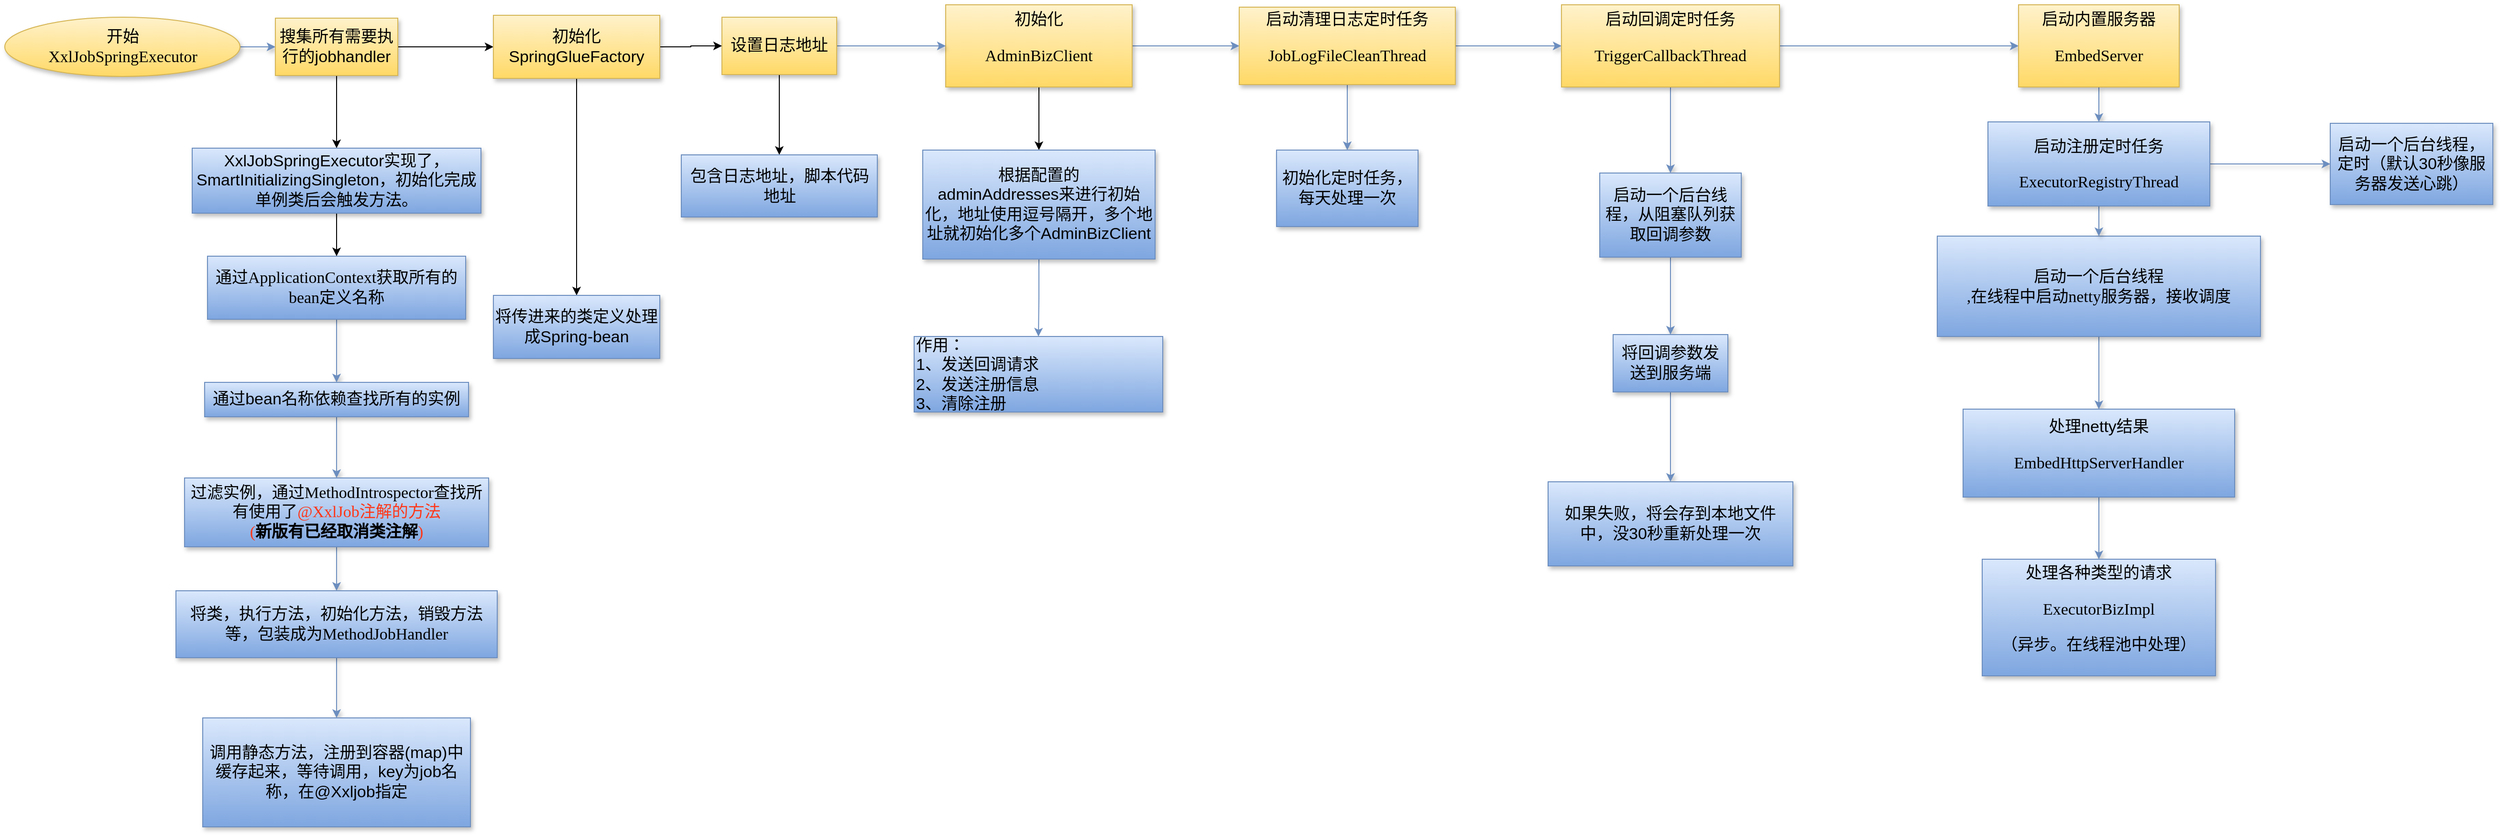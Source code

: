 <mxfile version="14.6.13" type="device"><diagram id="u4tjTjWzsr1SBIeqEmj4" name="第 1 页"><mxGraphModel dx="1892" dy="1200" grid="0" gridSize="10" guides="1" tooltips="1" connect="1" arrows="1" fold="1" page="1" pageScale="1" pageWidth="1654" pageHeight="2336" math="0" shadow="0"><root><mxCell id="0"/><mxCell id="1" parent="0"/><mxCell id="tk4vPOFjTifYbpgG4zMt-3" value="" style="edgeStyle=orthogonalEdgeStyle;rounded=0;orthogonalLoop=1;jettySize=auto;html=1;fontSize=17;fillColor=#dae8fc;strokeColor=#6c8ebf;labelBackgroundColor=none;shadow=1;sketch=0;" parent="1" source="tk4vPOFjTifYbpgG4zMt-1" target="tk4vPOFjTifYbpgG4zMt-2" edge="1"><mxGeometry relative="1" as="geometry"/></mxCell><mxCell id="tk4vPOFjTifYbpgG4zMt-1" value="开始&lt;br style=&quot;font-size: 17px;&quot;&gt;&lt;p class=&quot;p1&quot; style=&quot;margin: 0px; font-stretch: normal; font-size: 17px; line-height: normal; font-family: &amp;quot;.sf ns text&amp;quot;;&quot;&gt;XxlJobSpringExecutor&lt;/p&gt;" style="verticalLabelPosition=middle;verticalAlign=middle;html=1;shape=mxgraph.flowchart.on-page_reference;labelPosition=center;align=center;fontSize=17;fillColor=#fff2cc;strokeColor=#d6b656;labelBackgroundColor=none;shadow=1;sketch=0;gradientColor=#ffd966;" parent="1" vertex="1"><mxGeometry x="43" y="125" width="246" height="62" as="geometry"/></mxCell><mxCell id="UxYQMjXFMze0JULq0x_V-8" value="" style="edgeStyle=orthogonalEdgeStyle;rounded=0;orthogonalLoop=1;jettySize=auto;html=1;" parent="1" source="tk4vPOFjTifYbpgG4zMt-2" target="UxYQMjXFMze0JULq0x_V-7" edge="1"><mxGeometry relative="1" as="geometry"/></mxCell><mxCell id="UKwRZ-2xvUsNrNFFnKNU-3" value="" style="edgeStyle=orthogonalEdgeStyle;rounded=0;orthogonalLoop=1;jettySize=auto;html=1;" parent="1" source="tk4vPOFjTifYbpgG4zMt-2" target="UKwRZ-2xvUsNrNFFnKNU-2" edge="1"><mxGeometry relative="1" as="geometry"/></mxCell><mxCell id="tk4vPOFjTifYbpgG4zMt-2" value="搜集所有需要执行的jobhandler" style="whiteSpace=wrap;html=1;fontSize=17;fillColor=#fff2cc;strokeColor=#d6b656;labelBackgroundColor=none;shadow=1;sketch=0;gradientColor=#ffd966;" parent="1" vertex="1"><mxGeometry x="326" y="126" width="128" height="60" as="geometry"/></mxCell><mxCell id="tk4vPOFjTifYbpgG4zMt-7" value="" style="edgeStyle=orthogonalEdgeStyle;rounded=0;orthogonalLoop=1;jettySize=auto;html=1;fontSize=17;fillColor=#dae8fc;strokeColor=#6c8ebf;labelBackgroundColor=none;shadow=1;sketch=0;" parent="1" source="tk4vPOFjTifYbpgG4zMt-4" target="tk4vPOFjTifYbpgG4zMt-6" edge="1"><mxGeometry relative="1" as="geometry"/></mxCell><mxCell id="tk4vPOFjTifYbpgG4zMt-4" value="通过&lt;span style=&quot;font-family: menlo; font-size: 17px;&quot;&gt;ApplicationContext获取所有的bean定义名称&lt;/span&gt;" style="whiteSpace=wrap;html=1;fontSize=17;fillColor=#dae8fc;strokeColor=#6c8ebf;labelBackgroundColor=none;shadow=1;sketch=0;gradientColor=#7ea6e0;" parent="1" vertex="1"><mxGeometry x="255" y="375" width="270" height="66" as="geometry"/></mxCell><mxCell id="tk4vPOFjTifYbpgG4zMt-10" value="" style="edgeStyle=orthogonalEdgeStyle;rounded=0;orthogonalLoop=1;jettySize=auto;html=1;fontSize=17;fillColor=#dae8fc;strokeColor=#6c8ebf;labelBackgroundColor=none;shadow=1;sketch=0;" parent="1" source="tk4vPOFjTifYbpgG4zMt-6" target="tk4vPOFjTifYbpgG4zMt-9" edge="1"><mxGeometry relative="1" as="geometry"/></mxCell><mxCell id="tk4vPOFjTifYbpgG4zMt-6" value="通过bean名称依赖查找所有的实例" style="whiteSpace=wrap;html=1;fontSize=17;fillColor=#dae8fc;strokeColor=#6c8ebf;labelBackgroundColor=none;shadow=1;sketch=0;gradientColor=#7ea6e0;" parent="1" vertex="1"><mxGeometry x="252" y="507" width="276" height="36" as="geometry"/></mxCell><mxCell id="tk4vPOFjTifYbpgG4zMt-12" value="" style="edgeStyle=orthogonalEdgeStyle;rounded=0;orthogonalLoop=1;jettySize=auto;html=1;fontSize=17;fillColor=#dae8fc;strokeColor=#6c8ebf;labelBackgroundColor=none;shadow=1;sketch=0;" parent="1" source="tk4vPOFjTifYbpgG4zMt-9" target="tk4vPOFjTifYbpgG4zMt-11" edge="1"><mxGeometry relative="1" as="geometry"/></mxCell><mxCell id="tk4vPOFjTifYbpgG4zMt-14" value="" style="edgeStyle=orthogonalEdgeStyle;rounded=0;orthogonalLoop=1;jettySize=auto;html=1;fontSize=17;fillColor=#dae8fc;strokeColor=#6c8ebf;labelBackgroundColor=none;shadow=1;sketch=0;" parent="1" source="tk4vPOFjTifYbpgG4zMt-11" target="tk4vPOFjTifYbpgG4zMt-13" edge="1"><mxGeometry relative="1" as="geometry"/></mxCell><mxCell id="tk4vPOFjTifYbpgG4zMt-11" value="将类，执行方法，初始化方法，销毁方法等，包装成为&lt;span style=&quot;font-family: menlo; font-size: 17px;&quot;&gt;MethodJobHandler&lt;/span&gt;" style="whiteSpace=wrap;html=1;fontSize=17;fillColor=#dae8fc;strokeColor=#6c8ebf;labelBackgroundColor=none;shadow=1;sketch=0;gradientColor=#7ea6e0;" parent="1" vertex="1"><mxGeometry x="222" y="725" width="336" height="70" as="geometry"/></mxCell><mxCell id="tk4vPOFjTifYbpgG4zMt-13" value="调用静态方法，注册到容器(map)中缓存起来，等待调用，key为job名称，在@Xxljob指定" style="whiteSpace=wrap;html=1;fontSize=17;fillColor=#dae8fc;strokeColor=#6c8ebf;labelBackgroundColor=none;shadow=1;sketch=0;gradientColor=#7ea6e0;" parent="1" vertex="1"><mxGeometry x="250" y="858" width="280" height="114" as="geometry"/></mxCell><mxCell id="tk4vPOFjTifYbpgG4zMt-37" value="" style="edgeStyle=orthogonalEdgeStyle;rounded=0;orthogonalLoop=1;jettySize=auto;html=1;fontSize=17;fillColor=#dae8fc;strokeColor=#6c8ebf;labelBackgroundColor=none;shadow=1;sketch=0;" parent="1" source="tk4vPOFjTifYbpgG4zMt-20" target="tk4vPOFjTifYbpgG4zMt-22" edge="1"><mxGeometry relative="1" as="geometry"/></mxCell><mxCell id="UxYQMjXFMze0JULq0x_V-2" value="" style="edgeStyle=orthogonalEdgeStyle;rounded=0;orthogonalLoop=1;jettySize=auto;html=1;" parent="1" source="tk4vPOFjTifYbpgG4zMt-20" target="UxYQMjXFMze0JULq0x_V-1" edge="1"><mxGeometry relative="1" as="geometry"/></mxCell><mxCell id="tk4vPOFjTifYbpgG4zMt-20" value="初始化&lt;br style=&quot;font-size: 17px;&quot;&gt;&lt;pre style=&quot;font-family: menlo; font-size: 17px;&quot;&gt;AdminBizClient&lt;br style=&quot;font-size: 17px;&quot;&gt;&lt;/pre&gt;" style="whiteSpace=wrap;html=1;fontSize=17;fillColor=#fff2cc;strokeColor=#d6b656;labelBackgroundColor=none;shadow=1;sketch=0;gradientColor=#ffd966;" parent="1" vertex="1"><mxGeometry x="1027" y="112" width="195" height="86" as="geometry"/></mxCell><mxCell id="tk4vPOFjTifYbpgG4zMt-38" value="" style="edgeStyle=orthogonalEdgeStyle;rounded=0;orthogonalLoop=1;jettySize=auto;html=1;fontSize=17;fillColor=#dae8fc;strokeColor=#6c8ebf;labelBackgroundColor=none;shadow=1;sketch=0;" parent="1" source="tk4vPOFjTifYbpgG4zMt-22" target="tk4vPOFjTifYbpgG4zMt-25" edge="1"><mxGeometry relative="1" as="geometry"/></mxCell><mxCell id="tk4vPOFjTifYbpgG4zMt-40" value="" style="edgeStyle=orthogonalEdgeStyle;rounded=0;orthogonalLoop=1;jettySize=auto;html=1;fontSize=17;fillColor=#dae8fc;strokeColor=#6c8ebf;labelBackgroundColor=none;shadow=1;sketch=0;" parent="1" source="tk4vPOFjTifYbpgG4zMt-22" target="tk4vPOFjTifYbpgG4zMt-39" edge="1"><mxGeometry relative="1" as="geometry"/></mxCell><mxCell id="tk4vPOFjTifYbpgG4zMt-22" value="启动清理日志定时任务&lt;br style=&quot;font-size: 17px&quot;&gt;&lt;pre style=&quot;font-family: &amp;#34;menlo&amp;#34; ; font-size: 17px&quot;&gt;JobLogFileCleanThread&lt;/pre&gt;" style="whiteSpace=wrap;html=1;fontSize=17;fillColor=#fff2cc;strokeColor=#d6b656;labelBackgroundColor=none;shadow=1;sketch=0;gradientColor=#ffd966;" parent="1" vertex="1"><mxGeometry x="1334" y="114.5" width="226" height="81" as="geometry"/></mxCell><mxCell id="tk4vPOFjTifYbpgG4zMt-42" value="" style="edgeStyle=orthogonalEdgeStyle;rounded=0;orthogonalLoop=1;jettySize=auto;html=1;fontSize=17;fillColor=#dae8fc;strokeColor=#6c8ebf;labelBackgroundColor=none;shadow=1;sketch=0;" parent="1" source="tk4vPOFjTifYbpgG4zMt-25" target="tk4vPOFjTifYbpgG4zMt-41" edge="1"><mxGeometry relative="1" as="geometry"/></mxCell><mxCell id="tk4vPOFjTifYbpgG4zMt-49" value="" style="edgeStyle=orthogonalEdgeStyle;rounded=0;orthogonalLoop=1;jettySize=auto;html=1;fontSize=17;fillColor=#dae8fc;strokeColor=#6c8ebf;labelBackgroundColor=none;shadow=1;sketch=0;" parent="1" source="tk4vPOFjTifYbpgG4zMt-25" target="tk4vPOFjTifYbpgG4zMt-48" edge="1"><mxGeometry relative="1" as="geometry"/></mxCell><mxCell id="tk4vPOFjTifYbpgG4zMt-25" value="启动回调定时任务&lt;br style=&quot;font-size: 17px;&quot;&gt;&lt;pre style=&quot;font-family: menlo; font-size: 17px;&quot;&gt;TriggerCallbackThread&lt;/pre&gt;" style="whiteSpace=wrap;html=1;fontSize=17;fillColor=#fff2cc;strokeColor=#d6b656;labelBackgroundColor=none;shadow=1;sketch=0;gradientColor=#ffd966;" parent="1" vertex="1"><mxGeometry x="1671" y="112" width="228" height="86" as="geometry"/></mxCell><mxCell id="tk4vPOFjTifYbpgG4zMt-36" value="" style="edgeStyle=orthogonalEdgeStyle;rounded=0;orthogonalLoop=1;jettySize=auto;html=1;fontSize=17;fillColor=#dae8fc;strokeColor=#6c8ebf;labelBackgroundColor=none;shadow=1;sketch=0;" parent="1" source="tk4vPOFjTifYbpgG4zMt-32" target="tk4vPOFjTifYbpgG4zMt-20" edge="1"><mxGeometry relative="1" as="geometry"/></mxCell><mxCell id="UxYQMjXFMze0JULq0x_V-12" value="" style="edgeStyle=orthogonalEdgeStyle;rounded=0;orthogonalLoop=1;jettySize=auto;html=1;" parent="1" source="tk4vPOFjTifYbpgG4zMt-32" target="UxYQMjXFMze0JULq0x_V-11" edge="1"><mxGeometry relative="1" as="geometry"/></mxCell><mxCell id="tk4vPOFjTifYbpgG4zMt-32" value="设置日志地址" style="whiteSpace=wrap;html=1;fontSize=17;fillColor=#fff2cc;strokeColor=#d6b656;labelBackgroundColor=none;shadow=1;sketch=0;gradientColor=#ffd966;" parent="1" vertex="1"><mxGeometry x="793" y="125" width="120" height="60" as="geometry"/></mxCell><mxCell id="tk4vPOFjTifYbpgG4zMt-39" value="初始化定时任务，每天处理一次" style="whiteSpace=wrap;html=1;fontSize=17;fillColor=#dae8fc;strokeColor=#6c8ebf;labelBackgroundColor=none;shadow=1;sketch=0;gradientColor=#7ea6e0;" parent="1" vertex="1"><mxGeometry x="1373" y="264" width="148" height="80" as="geometry"/></mxCell><mxCell id="tk4vPOFjTifYbpgG4zMt-44" value="" style="edgeStyle=orthogonalEdgeStyle;rounded=0;orthogonalLoop=1;jettySize=auto;html=1;fontSize=17;fillColor=#dae8fc;strokeColor=#6c8ebf;labelBackgroundColor=none;shadow=1;sketch=0;gradientColor=#7ea6e0;" parent="1" source="tk4vPOFjTifYbpgG4zMt-41" target="tk4vPOFjTifYbpgG4zMt-43" edge="1"><mxGeometry relative="1" as="geometry"/></mxCell><mxCell id="tk4vPOFjTifYbpgG4zMt-41" value="启动一个后台线程，从阻塞队列获取回调参数" style="whiteSpace=wrap;html=1;fontSize=17;fillColor=#dae8fc;strokeColor=#6c8ebf;labelBackgroundColor=none;shadow=1;sketch=0;gradientColor=#7ea6e0;" parent="1" vertex="1"><mxGeometry x="1711" y="288" width="148" height="88" as="geometry"/></mxCell><mxCell id="tk4vPOFjTifYbpgG4zMt-47" value="" style="edgeStyle=orthogonalEdgeStyle;rounded=0;orthogonalLoop=1;jettySize=auto;html=1;fontSize=17;fillColor=#dae8fc;strokeColor=#6c8ebf;labelBackgroundColor=none;shadow=1;sketch=0;gradientColor=#7ea6e0;" parent="1" source="tk4vPOFjTifYbpgG4zMt-43" target="tk4vPOFjTifYbpgG4zMt-46" edge="1"><mxGeometry relative="1" as="geometry"/></mxCell><mxCell id="tk4vPOFjTifYbpgG4zMt-43" value="将回调参数发送到服务端" style="whiteSpace=wrap;html=1;fontSize=17;fillColor=#dae8fc;strokeColor=#6c8ebf;labelBackgroundColor=none;shadow=1;sketch=0;gradientColor=#7ea6e0;" parent="1" vertex="1"><mxGeometry x="1725" y="457" width="120" height="60" as="geometry"/></mxCell><mxCell id="tk4vPOFjTifYbpgG4zMt-46" value="如果失败，将会存到本地文件中，没30秒重新处理一次" style="whiteSpace=wrap;html=1;fontSize=17;fillColor=#dae8fc;strokeColor=#6c8ebf;labelBackgroundColor=none;shadow=1;sketch=0;gradientColor=#7ea6e0;" parent="1" vertex="1"><mxGeometry x="1657" y="611" width="256" height="88" as="geometry"/></mxCell><mxCell id="tk4vPOFjTifYbpgG4zMt-64" value="" style="edgeStyle=orthogonalEdgeStyle;rounded=0;orthogonalLoop=1;jettySize=auto;html=1;fontSize=17;fillColor=#dae8fc;strokeColor=#6c8ebf;labelBackgroundColor=none;shadow=1;sketch=0;" parent="1" source="tk4vPOFjTifYbpgG4zMt-48" target="tk4vPOFjTifYbpgG4zMt-62" edge="1"><mxGeometry relative="1" as="geometry"/></mxCell><mxCell id="tk4vPOFjTifYbpgG4zMt-48" value="启动内置服务器&lt;br style=&quot;font-size: 17px;&quot;&gt;&lt;pre style=&quot;font-size: 17px; font-family: menlo;&quot;&gt;EmbedServer&lt;/pre&gt;" style="whiteSpace=wrap;html=1;fontSize=17;fillColor=#fff2cc;strokeColor=#d6b656;labelBackgroundColor=none;shadow=1;sketch=0;gradientColor=#ffd966;" parent="1" vertex="1"><mxGeometry x="2149" y="112" width="168" height="86" as="geometry"/></mxCell><mxCell id="tk4vPOFjTifYbpgG4zMt-57" value="" style="edgeStyle=orthogonalEdgeStyle;rounded=0;orthogonalLoop=1;jettySize=auto;html=1;fontSize=17;fillColor=#dae8fc;strokeColor=#6c8ebf;labelBackgroundColor=none;shadow=1;sketch=0;gradientColor=#7ea6e0;" parent="1" source="tk4vPOFjTifYbpgG4zMt-50" target="tk4vPOFjTifYbpgG4zMt-56" edge="1"><mxGeometry relative="1" as="geometry"/></mxCell><mxCell id="tk4vPOFjTifYbpgG4zMt-50" value="&lt;pre style=&quot;font-family: menlo; font-size: 17px;&quot;&gt;&lt;span style=&quot;font-family: helvetica; font-size: 17px;&quot;&gt;启动一个后台线程&lt;br style=&quot;font-size: 17px;&quot;&gt;&lt;/span&gt;,在线程中启动netty服务器，接收调度&lt;/pre&gt;" style="whiteSpace=wrap;html=1;fontSize=17;fillColor=#dae8fc;strokeColor=#6c8ebf;labelBackgroundColor=none;shadow=1;sketch=0;gradientColor=#7ea6e0;" parent="1" vertex="1"><mxGeometry x="2064" y="354" width="338" height="105" as="geometry"/></mxCell><mxCell id="tk4vPOFjTifYbpgG4zMt-69" value="" style="edgeStyle=orthogonalEdgeStyle;rounded=0;orthogonalLoop=1;jettySize=auto;html=1;fontSize=17;fillColor=#dae8fc;strokeColor=#6c8ebf;labelBackgroundColor=none;shadow=1;sketch=0;gradientColor=#7ea6e0;" parent="1" source="tk4vPOFjTifYbpgG4zMt-56" target="tk4vPOFjTifYbpgG4zMt-68" edge="1"><mxGeometry relative="1" as="geometry"/></mxCell><mxCell id="tk4vPOFjTifYbpgG4zMt-56" value="处理netty结果&lt;br style=&quot;font-size: 17px;&quot;&gt;&lt;pre style=&quot;font-family: menlo; font-size: 17px;&quot;&gt;&lt;span style=&quot;font-size: 17px;&quot;&gt;EmbedHttpServerHandler&lt;/span&gt;&lt;/pre&gt;" style="whiteSpace=wrap;html=1;fontSize=17;fillColor=#dae8fc;strokeColor=#6c8ebf;labelBackgroundColor=none;shadow=1;sketch=0;gradientColor=#7ea6e0;" parent="1" vertex="1"><mxGeometry x="2091" y="535" width="284" height="92" as="geometry"/></mxCell><mxCell id="tk4vPOFjTifYbpgG4zMt-65" value="" style="edgeStyle=orthogonalEdgeStyle;rounded=0;orthogonalLoop=1;jettySize=auto;html=1;fontSize=17;fillColor=#dae8fc;strokeColor=#6c8ebf;labelBackgroundColor=none;shadow=1;sketch=0;gradientColor=#7ea6e0;" parent="1" source="tk4vPOFjTifYbpgG4zMt-62" target="tk4vPOFjTifYbpgG4zMt-50" edge="1"><mxGeometry relative="1" as="geometry"/></mxCell><mxCell id="tk4vPOFjTifYbpgG4zMt-67" value="" style="edgeStyle=orthogonalEdgeStyle;rounded=0;orthogonalLoop=1;jettySize=auto;html=1;fontSize=17;fillColor=#dae8fc;strokeColor=#6c8ebf;labelBackgroundColor=none;shadow=1;sketch=0;gradientColor=#7ea6e0;" parent="1" source="tk4vPOFjTifYbpgG4zMt-62" target="tk4vPOFjTifYbpgG4zMt-66" edge="1"><mxGeometry relative="1" as="geometry"/></mxCell><mxCell id="tk4vPOFjTifYbpgG4zMt-62" value="&lt;pre style=&quot;font-family: menlo; font-size: 17px;&quot;&gt;启动注册定时任务&lt;/pre&gt;&lt;pre style=&quot;font-family: menlo; font-size: 17px;&quot;&gt;&lt;pre style=&quot;font-family: menlo; font-size: 17px;&quot;&gt;ExecutorRegistryThread&lt;/pre&gt;&lt;/pre&gt;" style="whiteSpace=wrap;html=1;fontSize=17;fillColor=#dae8fc;strokeColor=#6c8ebf;labelBackgroundColor=none;shadow=1;sketch=0;gradientColor=#7ea6e0;" parent="1" vertex="1"><mxGeometry x="2117" y="234.5" width="232" height="88" as="geometry"/></mxCell><mxCell id="tk4vPOFjTifYbpgG4zMt-66" value="启动一个后台线程，定时（默认30秒像服务器发送心跳）" style="whiteSpace=wrap;html=1;fontSize=17;fillColor=#dae8fc;strokeColor=#6c8ebf;labelBackgroundColor=none;shadow=1;sketch=0;gradientColor=#7ea6e0;" parent="1" vertex="1"><mxGeometry x="2475" y="236" width="170" height="85" as="geometry"/></mxCell><mxCell id="tk4vPOFjTifYbpgG4zMt-68" value="处理各种类型的请求&lt;br style=&quot;font-size: 17px&quot;&gt;&lt;pre style=&quot;font-family: &amp;#34;menlo&amp;#34; ; font-size: 17px&quot;&gt;ExecutorBizImpl&lt;/pre&gt;&lt;pre style=&quot;font-family: &amp;#34;menlo&amp;#34; ; font-size: 17px&quot;&gt;（异步。在线程池中处理）&lt;/pre&gt;" style="whiteSpace=wrap;html=1;fontSize=17;fillColor=#dae8fc;strokeColor=#6c8ebf;labelBackgroundColor=none;shadow=1;sketch=0;gradientColor=#7ea6e0;" parent="1" vertex="1"><mxGeometry x="2111" y="692" width="244" height="122" as="geometry"/></mxCell><mxCell id="tk4vPOFjTifYbpgG4zMt-9" value="过滤实例，通过&lt;span style=&quot;font-family: &amp;#34;menlo&amp;#34; ; font-size: 17px&quot;&gt;MethodIntrospector查找所有使用了&lt;font color=&quot;#ff3617&quot;&gt;@&lt;/font&gt;&lt;/span&gt;&lt;span style=&quot;font-family: &amp;#34;menlo&amp;#34; ; font-size: 17px&quot;&gt;&lt;font color=&quot;#ff3617&quot;&gt;XxlJob注解的方法&lt;br&gt;(&lt;/font&gt;&lt;/span&gt;&lt;span style=&quot;font-weight: 700 ; text-align: left&quot;&gt;新版有已经取消类注解&lt;/span&gt;&lt;span style=&quot;font-family: &amp;#34;menlo&amp;#34; ; font-size: 17px&quot;&gt;&lt;font color=&quot;#ff3617&quot;&gt;)&lt;br&gt;&lt;/font&gt;&lt;/span&gt;" style="whiteSpace=wrap;html=1;fontSize=17;fillColor=#dae8fc;strokeColor=#6c8ebf;labelBackgroundColor=none;shadow=1;sketch=0;gradientColor=#7ea6e0;" parent="1" vertex="1"><mxGeometry x="231" y="607" width="318" height="72" as="geometry"/></mxCell><mxCell id="UxYQMjXFMze0JULq0x_V-5" value="" style="edgeStyle=orthogonalEdgeStyle;rounded=0;orthogonalLoop=1;jettySize=auto;html=1;gradientColor=#7ea6e0;fillColor=#dae8fc;strokeColor=#6c8ebf;" parent="1" source="UxYQMjXFMze0JULq0x_V-1" target="UxYQMjXFMze0JULq0x_V-4" edge="1"><mxGeometry relative="1" as="geometry"/></mxCell><mxCell id="UxYQMjXFMze0JULq0x_V-1" value="根据配置的&lt;br&gt;adminAddresses来进行初始化，地址使用逗号隔开，多个地址就初始化多个AdminBizClient" style="whiteSpace=wrap;html=1;shadow=1;fontSize=17;strokeColor=#6c8ebf;fillColor=#dae8fc;sketch=0;gradientColor=#7ea6e0;" parent="1" vertex="1"><mxGeometry x="1003" y="264" width="243" height="114" as="geometry"/></mxCell><mxCell id="UxYQMjXFMze0JULq0x_V-4" value="作用：&lt;br&gt;1、发送回调请求&lt;br&gt;2、发送注册信息&lt;br&gt;3、清除注册" style="whiteSpace=wrap;html=1;shadow=1;fontSize=17;strokeColor=#6c8ebf;fillColor=#dae8fc;sketch=0;align=left;gradientColor=#7ea6e0;" parent="1" vertex="1"><mxGeometry x="994" y="459" width="260" height="79" as="geometry"/></mxCell><mxCell id="UxYQMjXFMze0JULq0x_V-9" value="" style="edgeStyle=orthogonalEdgeStyle;rounded=0;orthogonalLoop=1;jettySize=auto;html=1;" parent="1" source="UxYQMjXFMze0JULq0x_V-7" target="tk4vPOFjTifYbpgG4zMt-4" edge="1"><mxGeometry relative="1" as="geometry"/></mxCell><mxCell id="UxYQMjXFMze0JULq0x_V-7" value="XxlJobSpringExecutor实现了，SmartInitializingSingleton，初始化完成单例类后会触发方法。" style="whiteSpace=wrap;html=1;shadow=1;fontSize=17;strokeColor=#6c8ebf;fillColor=#dae8fc;sketch=0;gradientColor=#7ea6e0;" parent="1" vertex="1"><mxGeometry x="239" y="262" width="302" height="68" as="geometry"/></mxCell><mxCell id="UxYQMjXFMze0JULq0x_V-11" value="包含日志地址，脚本代码地址" style="whiteSpace=wrap;html=1;shadow=1;fontSize=17;strokeColor=#6c8ebf;fillColor=#dae8fc;sketch=0;gradientColor=#7ea6e0;" parent="1" vertex="1"><mxGeometry x="750.5" y="269" width="205" height="65" as="geometry"/></mxCell><mxCell id="UKwRZ-2xvUsNrNFFnKNU-4" style="edgeStyle=orthogonalEdgeStyle;rounded=0;orthogonalLoop=1;jettySize=auto;html=1;entryX=0;entryY=0.5;entryDx=0;entryDy=0;" parent="1" source="UKwRZ-2xvUsNrNFFnKNU-2" target="tk4vPOFjTifYbpgG4zMt-32" edge="1"><mxGeometry relative="1" as="geometry"/></mxCell><mxCell id="UKwRZ-2xvUsNrNFFnKNU-6" value="" style="edgeStyle=orthogonalEdgeStyle;rounded=0;orthogonalLoop=1;jettySize=auto;html=1;" parent="1" source="UKwRZ-2xvUsNrNFFnKNU-2" target="UKwRZ-2xvUsNrNFFnKNU-5" edge="1"><mxGeometry relative="1" as="geometry"/></mxCell><mxCell id="UKwRZ-2xvUsNrNFFnKNU-2" value="初始化&lt;br&gt;SpringGlueFactory&lt;br&gt;" style="whiteSpace=wrap;html=1;fontSize=17;fillColor=#fff2cc;strokeColor=#d6b656;labelBackgroundColor=none;shadow=1;sketch=0;gradientColor=#ffd966;" parent="1" vertex="1"><mxGeometry x="554" y="123" width="174" height="66" as="geometry"/></mxCell><mxCell id="UKwRZ-2xvUsNrNFFnKNU-5" value="将传进来的类定义处理成Spring-bean" style="whiteSpace=wrap;html=1;fontSize=17;fillColor=#dae8fc;strokeColor=#6c8ebf;labelBackgroundColor=none;shadow=1;sketch=0;gradientColor=#7ea6e0;" parent="1" vertex="1"><mxGeometry x="554" y="416" width="174" height="66" as="geometry"/></mxCell></root></mxGraphModel></diagram></mxfile>